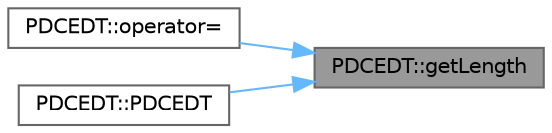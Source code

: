 digraph "PDCEDT::getLength"
{
 // LATEX_PDF_SIZE
  bgcolor="transparent";
  edge [fontname=Helvetica,fontsize=10,labelfontname=Helvetica,labelfontsize=10];
  node [fontname=Helvetica,fontsize=10,shape=box,height=0.2,width=0.4];
  rankdir="RL";
  Node1 [label="PDCEDT::getLength",height=0.2,width=0.4,color="gray40", fillcolor="grey60", style="filled", fontcolor="black",tooltip="PDCEDT Length getter"];
  Node1 -> Node2 [dir="back",color="steelblue1",style="solid"];
  Node2 [label="PDCEDT::operator=",height=0.2,width=0.4,color="grey40", fillcolor="white", style="filled",URL="$class_p_d_c_e_d_t.html#a5c15769ce86b77e85a4c205e04ebd692",tooltip="operator="];
  Node1 -> Node3 [dir="back",color="steelblue1",style="solid"];
  Node3 [label="PDCEDT::PDCEDT",height=0.2,width=0.4,color="grey40", fillcolor="white", style="filled",URL="$class_p_d_c_e_d_t.html#ae43634426dbd77214fd14a5ca6128bea",tooltip="コピーコンストラクタ"];
}
